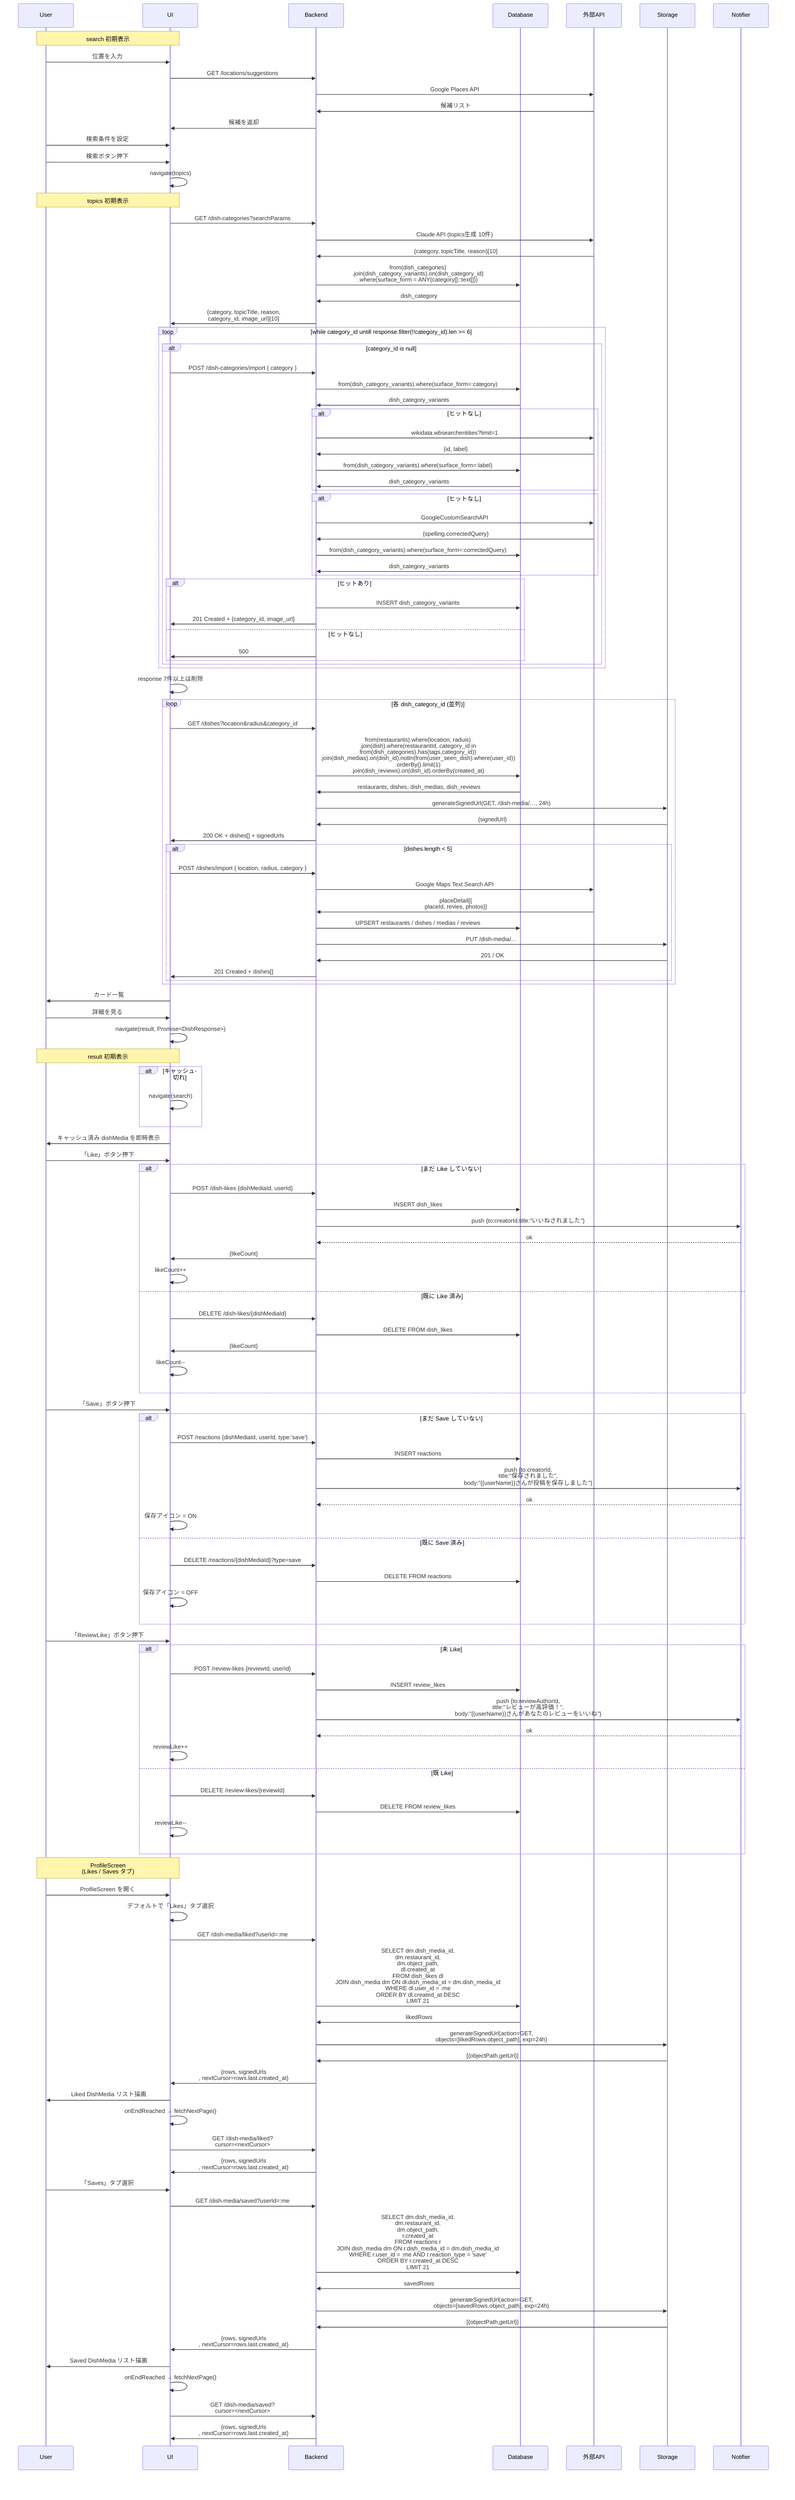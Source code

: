 sequenceDiagram
    participant User
    participant UI
    participant Backend
    participant Database
    participant 外部API
    participant Storage

    %% search/index
    Note over User,UI: search 初期表示
    User ->> UI: 位置を入力
        UI ->> Backend: GET /locations/suggestions
            Backend ->> 外部API: Google Places API
                外部API ->> Backend: 候補リスト
            Backend ->> UI: 候補を返却
    User ->> UI: 検索条件を設定
    User ->> UI: 検索ボタン押下
        UI ->> UI: navigate(topics)

    %% search/topics
    Note over User,UI: topics 初期表示
        UI ->> Backend: GET /dish-categories?searchParams
            Backend ->> 外部API: Claude API (topics生成 10件)
                外部API ->> Backend: {category, topicTitle, reason}[10]
            Backend ->> Database: from(dish_categories)<br>.join(dish_category_variants).on(dish_category_id)<br>.where(surface_form = ANY(category[]::text[]))
                Database ->> Backend: dish_category
            Backend ->> UI: {category, topicTitle, reason,<br>category_id, image_url}[10]

        loop while category_id untill response.filter(!!category_id).len >= 6
            alt category_id is null
                UI ->> Backend: POST /dish-categories/import { category }
                    Backend ->> Database: from(dish_category_variants).where(surface_form=:category) 
                    Database ->> Backend: dish_category_variants
                    alt ヒットなし
                        Backend ->> 外部API: wikidata.wbsearchentities?limit=1
                            外部API ->> Backend: {id, label}
                        Backend ->> Database: from(dish_category_variants).where(surface_form=:label) 
                        Database ->> Backend: dish_category_variants
                    end
                    alt ヒットなし
                        Backend ->> 外部API: GoogleCustomSearchAPI
                            外部API ->> Backend: {spelling.correctedQuery}
                        Backend ->> Database: from(dish_category_variants).where(surface_form=:correctedQuery) 
                        Database ->> Backend: dish_category_variants
                    end
                    alt ヒットあり
                        Backend ->> Database: INSERT dish_category_variants
                        Backend ->> UI: 201 Created + {category_id, image_url}
                    else ヒットなし
                        Backend ->> UI: 500
                    end
            end
        end
        UI ->> UI: response 7件以上は削除
        
        loop 各 dish_category_id (並列)
            %% ① 既存データだけ取得
            UI ->> Backend: GET /dishes?location&radius&category_id
                Backend ->> Database: from(restaurants).where(location, raduis)<br>.join(dish).where(restaurantId, category_id in<br>from(dish_categories).has(tags,category_id))<br>.join(dish_medias).on(dish_id).notIn(from(user_seen_dish).where(user_id))<br>.orderBy().limit(1)<br>.join(dish_reviews).on(dish_id).orderBy(created_at)
                    Database ->> Backend: restaurants, dishes, dish_medias, dish_reviews
                Backend ->> Storage: generateSignedUrl(GET, /dish-media/…, 24h)
                    Storage ->> Backend: {signedUrl}
                Backend ->> UI: 200 OK + dishes[] + signedUrls

            alt dishes.length < 5
                %% ② 不足分があれば同期 import
                UI ->> Backend: POST /dishes/import { location, radius, category }
                    Backend ->> 外部API: Google Maps Text Search API
                        外部API ->> Backend: placeDetail[{<br>placeId, revies, photos}]
                
                    %% ③ 取り込み (同期 UPSERT)
                    Backend ->> Database: UPSERT restaurants / dishes / medias / reviews
                    Backend ->> Storage: PUT /dish-media/…
                        Storage ->> Backend: 201 / OK

                    %% ④ 取り込み後にそのままデータを返す
                    Backend ->> UI: 201 Created + dishes[]
            end
        end
    UI ->> User: カード一覧

    User ->> UI: 詳細を見る
        UI ->> UI: navigate(result, Promise<DishResponse>)

    %% search/result
    Note over User,UI: result 初期表示
        alt キャッシュ切れ
            UI ->> UI: navigate(search)
        end
        UI ->> User: キャッシュ済み dishMedia を即時表示
    %% DishMedia いいね
    User ->> UI: 「Like」ボタン押下
        alt まだ Like していない
            UI ->> Backend: POST /dish-likes {dishMediaId, userId}
                Backend ->> Database: INSERT dish_likes
                Backend ->> Notifier: push {to:creatorId,title:"いいねされました"}
                    Notifier -->> Backend: ok
            Backend ->> UI: {likeCount}
            UI ->> UI: likeCount++
        else 既に Like 済み
            UI ->> Backend: DELETE /dish-likes/{dishMediaId}
                Backend ->> Database: DELETE FROM dish_likes
            Backend ->> UI: {likeCount}
            UI ->> UI: likeCount--
        end
%% ───────────────────────── DishMedia「Save」─
    User ->> UI: 「Save」ボタン押下
        alt まだ Save していない
            UI ->> Backend: POST /reactions {dishMediaId, userId, type:'save'}
                Backend ->> Database: INSERT reactions
                Backend ->> Notifier: push {to:creatorId,<br>title:"保存されました",<br>body:"{{userName}}さんが投稿を保存しました"}
                    Notifier -->> Backend: ok
            UI ->> UI: 保存アイコン = ON
        else 既に Save 済み
            UI ->> Backend: DELETE /reactions/{dishMediaId}?type=save
                Backend ->> Database: DELETE FROM reactions
            UI ->> UI: 保存アイコン = OFF
        end
%% ─────────────────────── Review「Like」─
    User ->> UI: 「ReviewLike」ボタン押下
        alt 未 Like
            UI ->> Backend: POST /review-likes {reviewId, userId}
                Backend ->> Database: INSERT review_likes
                Backend ->> Notifier: push {to:reviewAuthorId,<br>title:"レビューが高評価！",<br>body:"{{userName}}さんがあなたのレビューをいいね"}
                    Notifier -->> Backend: ok
            UI ->> UI: reviewLike++
        else 既 Like
            UI ->> Backend: DELETE /review-likes/{reviewId}
                Backend ->> Database: DELETE FROM review_likes
            UI ->> UI: reviewLike--
        end

%% profile/likes‑saves ─────────────────────────────
    Note over User,UI: ProfileScreen<br>(Likes / Saves タブ)
    User ->> UI: ProfileScreen を開く
        UI ->> UI: デフォルトで「Likes」タブ選択

    %% ── Likes 一覧を取得 ──────────────────────────────
        UI ->> Backend: GET /dish-media/liked?userId=:me
            Backend ->> Database: SELECT dm.dish_media_id,<br>dm.restaurant_id,<br>dm.object_path,<br>dl.created_at<br>FROM dish_likes dl<br>JOIN dish_media dm ON dl.dish_media_id = dm.dish_media_id<br>WHERE dl.user_id = :me<br>ORDER BY dl.created_at DESC<br>LIMIT 21
            Database ->> Backend: likedRows
            Backend ->> Storage: generateSignedUrl(action=GET,<br>objects=[likedRows.object_path], exp=24h)
                Storage ->> Backend: [{objectPath,getUrl}]
        Backend ->> UI: {rows, signedUrls<br>, nextCursor=rows.last.created_at}
        UI ->> User: Liked DishMedia リスト描画
        UI ->> UI: onEndReached → fetchNextPage()
        UI ->> Backend: GET /dish-media/liked?<br>cursor=<nextCursor>
            Backend ->> UI: {rows, signedUrls<br>, nextCursor=rows.last.created_at}

    %% ── ユーザーが「Saves」タブをタップ ───────────────
    User ->> UI: 「Saves」タブ選択
        UI ->> Backend: GET /dish-media/saved?userId=:me
            Backend ->> Database: SELECT dm.dish_media_id,<br>dm.restaurant_id,<br>dm.object_path,<br>r.created_at<br>FROM reactions r<br>JOIN dish_media dm ON r.dish_media_id = dm.dish_media_id<br>WHERE r.user_id = :me AND r.reaction_type = 'save'<br>ORDER BY r.created_at DESC<br>LIMIT 21
            Database ->> Backend: savedRows
            Backend ->> Storage: generateSignedUrl(action=GET,<br>objects=[savedRows.object_path], exp=24h)
                Storage ->> Backend: [{objectPath,getUrl}]
            Backend ->> UI: {rows, signedUrls<br>, nextCursor=rows.last.created_at}
        UI ->> User: Saved DishMedia リスト描画
        UI ->> UI: onEndReached → fetchNextPage()
        UI ->> Backend: GET /dish-media/saved?<br>cursor=<nextCursor>
            Backend ->> UI: {rows, signedUrls<br>, nextCursor=rows.last.created_at}